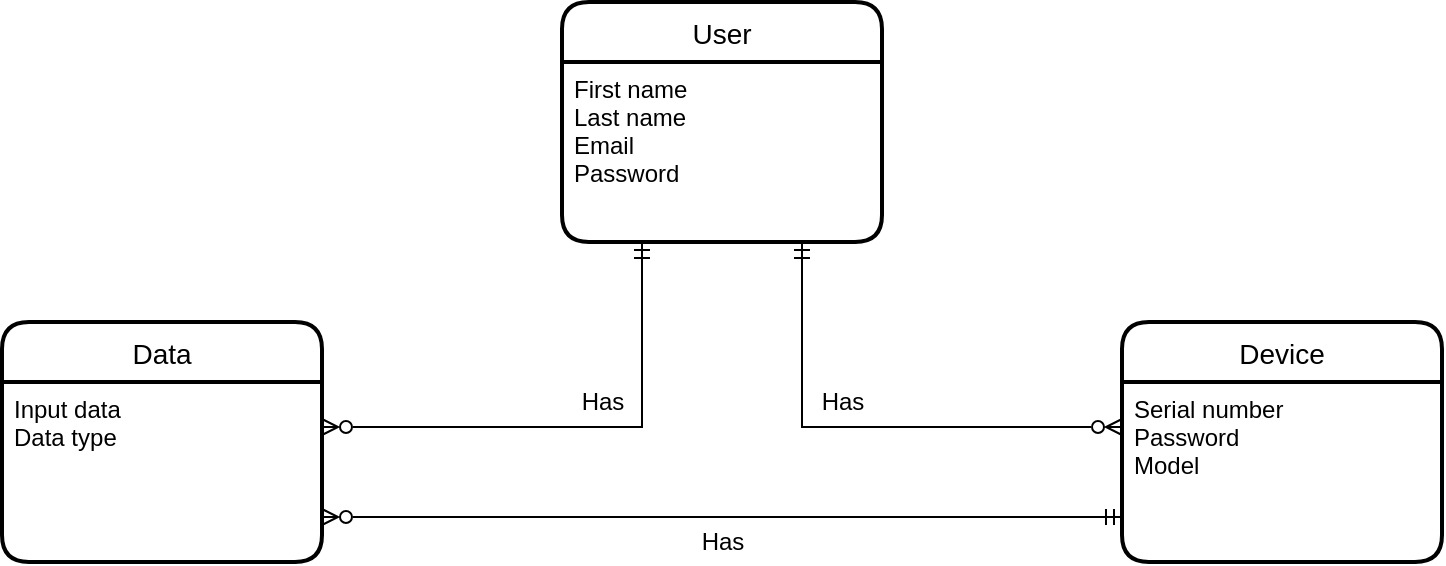 <mxfile version="15.5.0" type="github">
  <diagram id="NXKH9OekvMDb-WQwvyIM" name="Page-1">
    <mxGraphModel dx="2062" dy="1154" grid="1" gridSize="10" guides="1" tooltips="1" connect="1" arrows="1" fold="1" page="1" pageScale="1" pageWidth="200000" pageHeight="200000" math="0" shadow="0">
      <root>
        <mxCell id="0" />
        <mxCell id="1" parent="0" />
        <mxCell id="jwMvEWTDmsHy84tJd6QA-41" value="User" style="swimlane;childLayout=stackLayout;horizontal=1;startSize=30;horizontalStack=0;rounded=1;fontSize=14;fontStyle=0;strokeWidth=2;resizeParent=0;resizeLast=1;shadow=0;dashed=0;align=center;" vertex="1" parent="1">
          <mxGeometry x="680" y="120" width="160" height="120" as="geometry" />
        </mxCell>
        <mxCell id="jwMvEWTDmsHy84tJd6QA-42" value="First name&#xa;Last name&#xa;Email&#xa;Password" style="align=left;strokeColor=none;fillColor=none;spacingLeft=4;fontSize=12;verticalAlign=top;resizable=0;rotatable=0;part=1;" vertex="1" parent="jwMvEWTDmsHy84tJd6QA-41">
          <mxGeometry y="30" width="160" height="90" as="geometry" />
        </mxCell>
        <mxCell id="jwMvEWTDmsHy84tJd6QA-43" value="Device" style="swimlane;childLayout=stackLayout;horizontal=1;startSize=30;horizontalStack=0;rounded=1;fontSize=14;fontStyle=0;strokeWidth=2;resizeParent=0;resizeLast=1;shadow=0;dashed=0;align=center;" vertex="1" parent="1">
          <mxGeometry x="960" y="280" width="160" height="120" as="geometry" />
        </mxCell>
        <mxCell id="jwMvEWTDmsHy84tJd6QA-44" value="Serial number&#xa;Password&#xa;Model" style="align=left;strokeColor=none;fillColor=none;spacingLeft=4;fontSize=12;verticalAlign=top;resizable=0;rotatable=0;part=1;" vertex="1" parent="jwMvEWTDmsHy84tJd6QA-43">
          <mxGeometry y="30" width="160" height="90" as="geometry" />
        </mxCell>
        <mxCell id="jwMvEWTDmsHy84tJd6QA-45" value="Data" style="swimlane;childLayout=stackLayout;horizontal=1;startSize=30;horizontalStack=0;rounded=1;fontSize=14;fontStyle=0;strokeWidth=2;resizeParent=0;resizeLast=1;shadow=0;dashed=0;align=center;" vertex="1" parent="1">
          <mxGeometry x="400" y="280" width="160" height="120" as="geometry" />
        </mxCell>
        <mxCell id="jwMvEWTDmsHy84tJd6QA-46" value="Input data&#xa;Data type" style="align=left;strokeColor=none;fillColor=none;spacingLeft=4;fontSize=12;verticalAlign=top;resizable=0;rotatable=0;part=1;" vertex="1" parent="jwMvEWTDmsHy84tJd6QA-45">
          <mxGeometry y="30" width="160" height="90" as="geometry" />
        </mxCell>
        <mxCell id="jwMvEWTDmsHy84tJd6QA-47" style="edgeStyle=orthogonalEdgeStyle;rounded=0;orthogonalLoop=1;jettySize=auto;html=1;exitX=0.25;exitY=1;exitDx=0;exitDy=0;entryX=1;entryY=0.25;entryDx=0;entryDy=0;endArrow=ERzeroToMany;endFill=0;startArrow=ERmandOne;startFill=0;" edge="1" parent="1" source="jwMvEWTDmsHy84tJd6QA-42" target="jwMvEWTDmsHy84tJd6QA-46">
          <mxGeometry relative="1" as="geometry" />
        </mxCell>
        <mxCell id="jwMvEWTDmsHy84tJd6QA-48" style="edgeStyle=orthogonalEdgeStyle;rounded=0;orthogonalLoop=1;jettySize=auto;html=1;exitX=0.75;exitY=1;exitDx=0;exitDy=0;entryX=0;entryY=0.25;entryDx=0;entryDy=0;startArrow=ERmandOne;startFill=0;endArrow=ERzeroToMany;endFill=0;" edge="1" parent="1" source="jwMvEWTDmsHy84tJd6QA-42" target="jwMvEWTDmsHy84tJd6QA-44">
          <mxGeometry relative="1" as="geometry" />
        </mxCell>
        <mxCell id="jwMvEWTDmsHy84tJd6QA-50" style="edgeStyle=orthogonalEdgeStyle;rounded=0;orthogonalLoop=1;jettySize=auto;html=1;exitX=0;exitY=0.75;exitDx=0;exitDy=0;entryX=1;entryY=0.75;entryDx=0;entryDy=0;startArrow=ERmandOne;startFill=0;endArrow=ERzeroToMany;endFill=0;" edge="1" parent="1" source="jwMvEWTDmsHy84tJd6QA-44" target="jwMvEWTDmsHy84tJd6QA-46">
          <mxGeometry relative="1" as="geometry" />
        </mxCell>
        <mxCell id="jwMvEWTDmsHy84tJd6QA-51" value="Has" style="text;html=1;align=center;verticalAlign=middle;resizable=0;points=[];autosize=1;strokeColor=none;fillColor=none;" vertex="1" parent="1">
          <mxGeometry x="680" y="310" width="40" height="20" as="geometry" />
        </mxCell>
        <mxCell id="jwMvEWTDmsHy84tJd6QA-52" value="Has" style="text;html=1;align=center;verticalAlign=middle;resizable=0;points=[];autosize=1;strokeColor=none;fillColor=none;" vertex="1" parent="1">
          <mxGeometry x="800" y="310" width="40" height="20" as="geometry" />
        </mxCell>
        <mxCell id="jwMvEWTDmsHy84tJd6QA-53" value="Has" style="text;html=1;align=center;verticalAlign=middle;resizable=0;points=[];autosize=1;strokeColor=none;fillColor=none;" vertex="1" parent="1">
          <mxGeometry x="740" y="380" width="40" height="20" as="geometry" />
        </mxCell>
      </root>
    </mxGraphModel>
  </diagram>
</mxfile>
